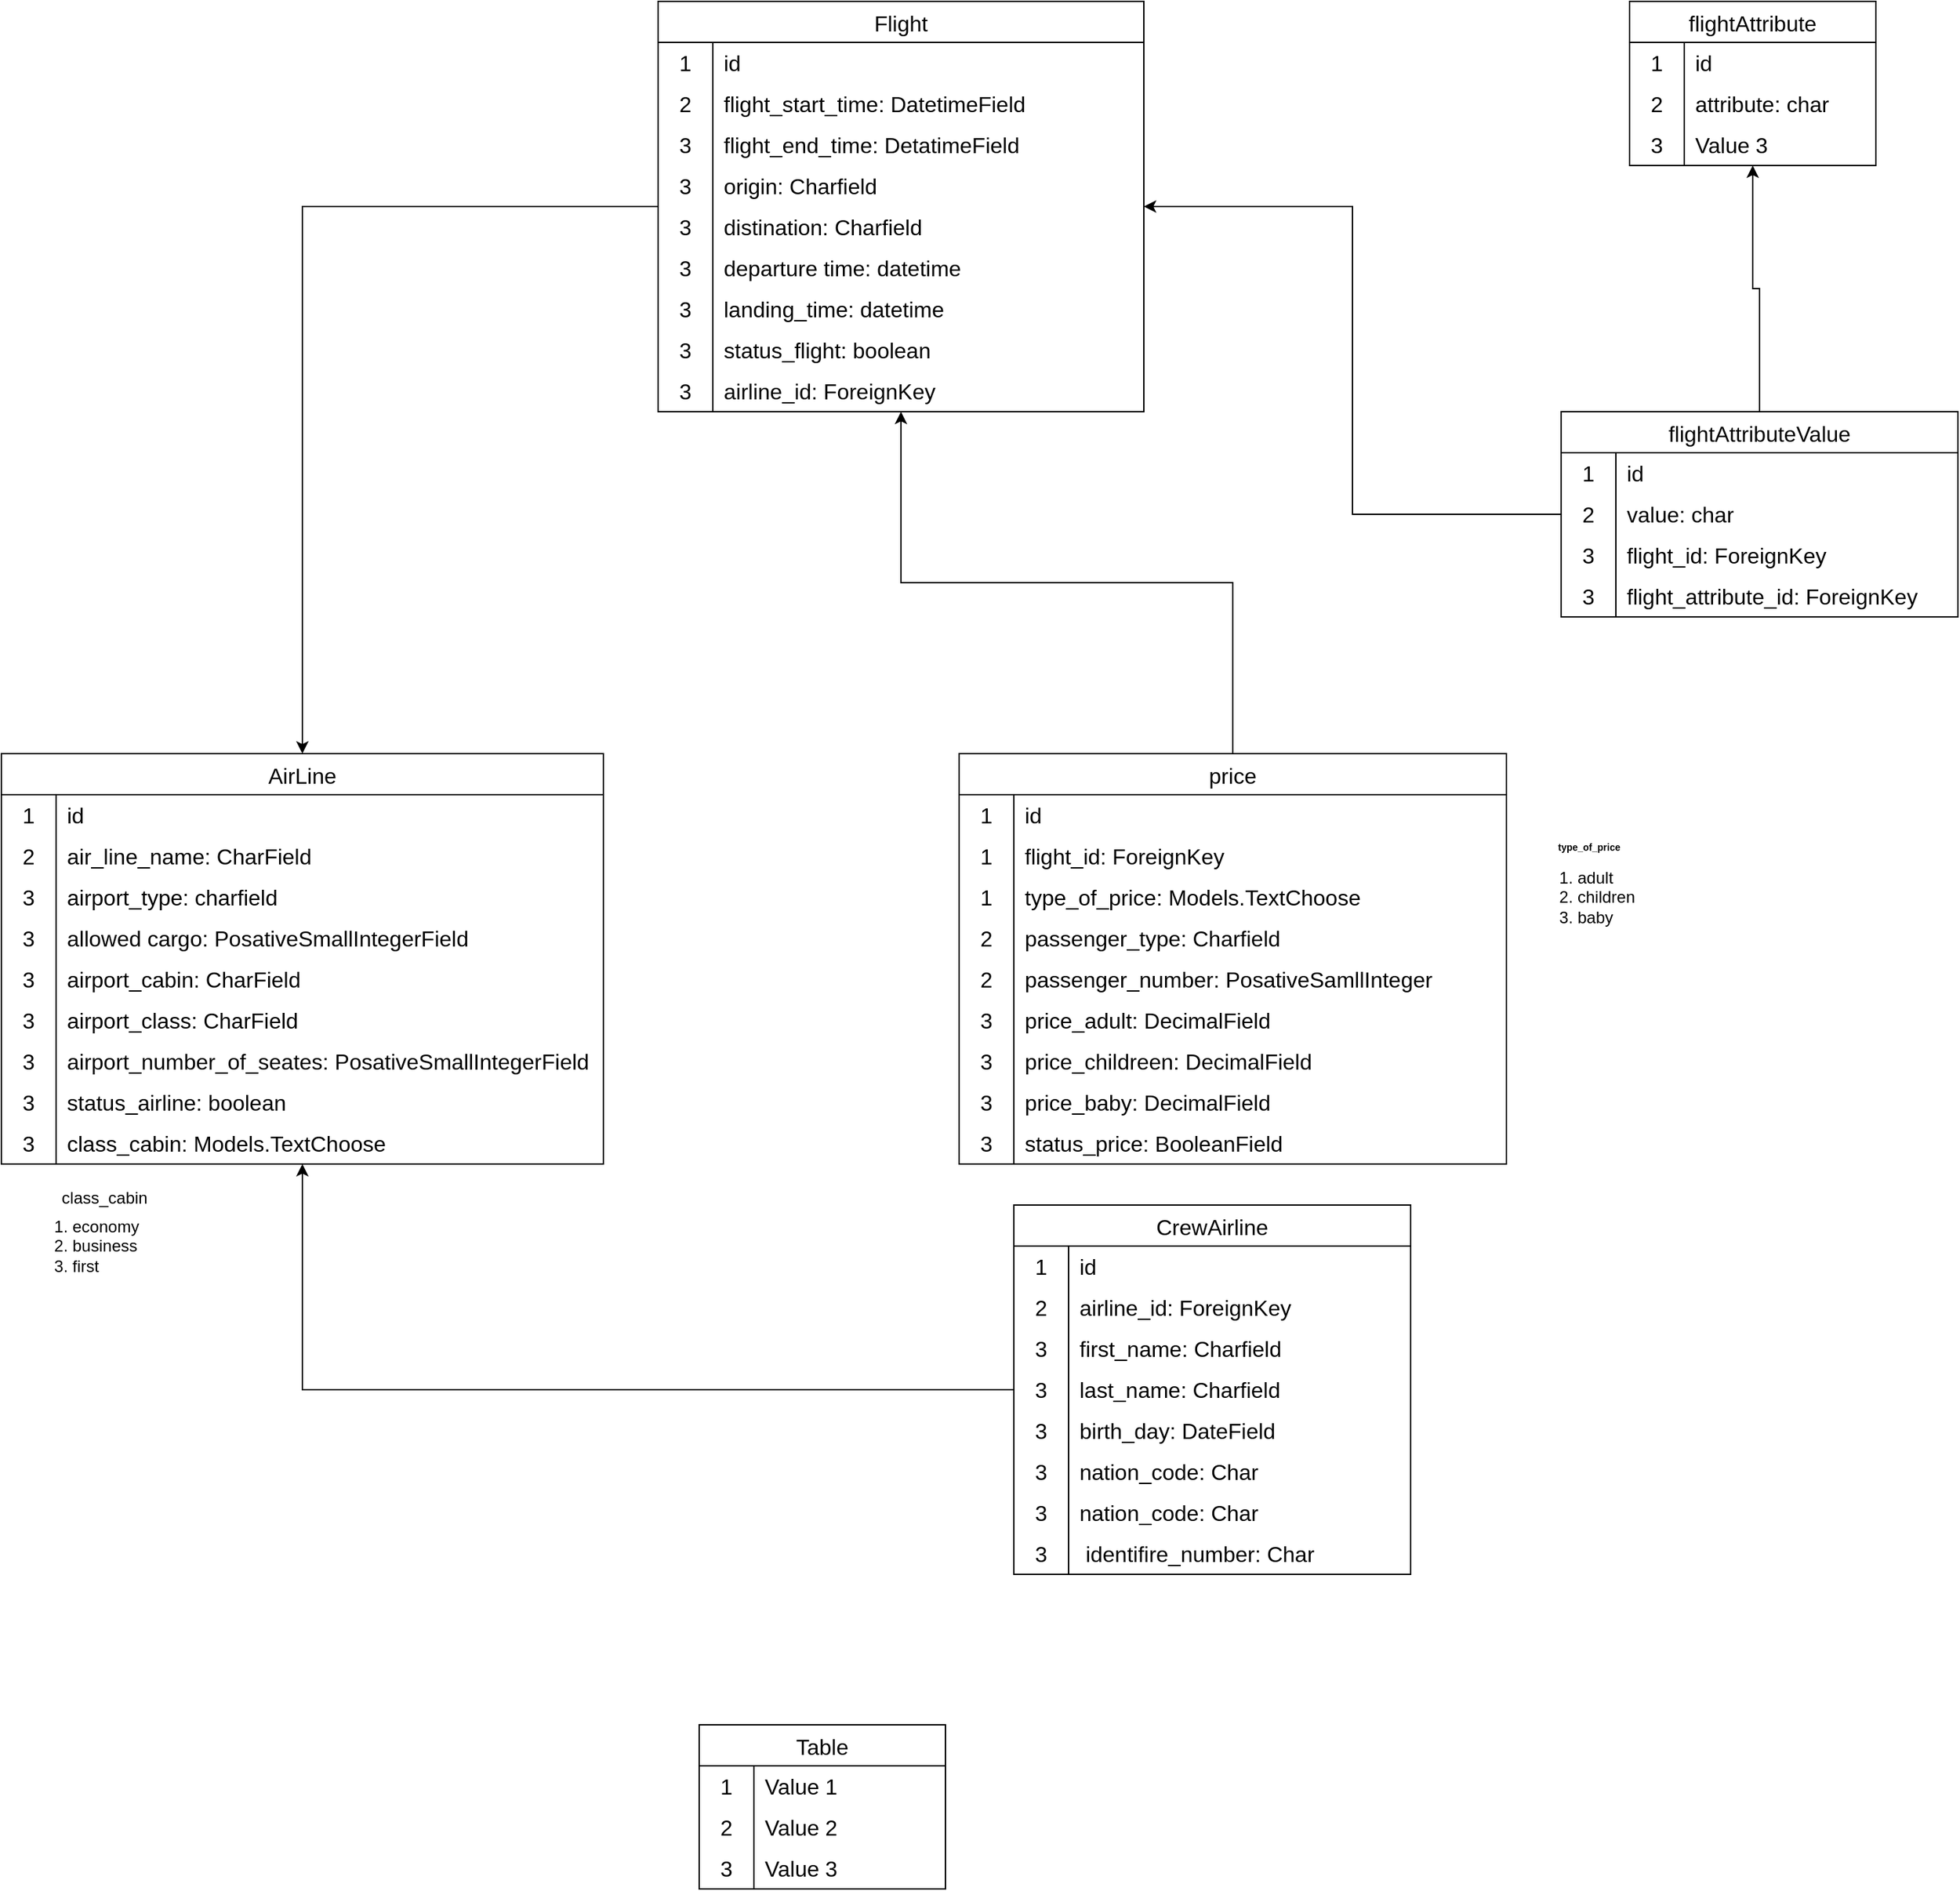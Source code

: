<mxfile version="22.1.11" type="device">
  <diagram name="Page-1" id="PDwIBbPzkUpRuPKI7Tfd">
    <mxGraphModel dx="174" dy="1369" grid="1" gridSize="10" guides="1" tooltips="1" connect="1" arrows="1" fold="1" page="1" pageScale="1" pageWidth="850" pageHeight="1100" math="0" shadow="0">
      <root>
        <mxCell id="0" />
        <mxCell id="1" parent="0" />
        <mxCell id="1AEbzvdFoKIRBzBuiXER-117" value="AirLine" style="shape=table;startSize=30;container=1;collapsible=0;childLayout=tableLayout;fixedRows=1;rowLines=0;fontStyle=0;strokeColor=default;fontSize=16;" parent="1" vertex="1">
          <mxGeometry x="40" y="390" width="440" height="300.0" as="geometry" />
        </mxCell>
        <mxCell id="1AEbzvdFoKIRBzBuiXER-118" value="" style="shape=tableRow;horizontal=0;startSize=0;swimlaneHead=0;swimlaneBody=0;top=0;left=0;bottom=0;right=0;collapsible=0;dropTarget=0;fillColor=none;points=[[0,0.5],[1,0.5]];portConstraint=eastwest;strokeColor=inherit;fontSize=16;" parent="1AEbzvdFoKIRBzBuiXER-117" vertex="1">
          <mxGeometry y="30" width="440" height="30" as="geometry" />
        </mxCell>
        <mxCell id="1AEbzvdFoKIRBzBuiXER-119" value="1" style="shape=partialRectangle;html=1;whiteSpace=wrap;connectable=0;fillColor=none;top=0;left=0;bottom=0;right=0;overflow=hidden;pointerEvents=1;strokeColor=inherit;fontSize=16;" parent="1AEbzvdFoKIRBzBuiXER-118" vertex="1">
          <mxGeometry width="40" height="30" as="geometry">
            <mxRectangle width="40" height="30" as="alternateBounds" />
          </mxGeometry>
        </mxCell>
        <mxCell id="1AEbzvdFoKIRBzBuiXER-120" value="id" style="shape=partialRectangle;html=1;whiteSpace=wrap;connectable=0;fillColor=none;top=0;left=0;bottom=0;right=0;align=left;spacingLeft=6;overflow=hidden;strokeColor=inherit;fontSize=16;" parent="1AEbzvdFoKIRBzBuiXER-118" vertex="1">
          <mxGeometry x="40" width="400" height="30" as="geometry">
            <mxRectangle width="400" height="30" as="alternateBounds" />
          </mxGeometry>
        </mxCell>
        <mxCell id="1AEbzvdFoKIRBzBuiXER-121" value="" style="shape=tableRow;horizontal=0;startSize=0;swimlaneHead=0;swimlaneBody=0;top=0;left=0;bottom=0;right=0;collapsible=0;dropTarget=0;fillColor=none;points=[[0,0.5],[1,0.5]];portConstraint=eastwest;strokeColor=inherit;fontSize=16;" parent="1AEbzvdFoKIRBzBuiXER-117" vertex="1">
          <mxGeometry y="60" width="440" height="30" as="geometry" />
        </mxCell>
        <mxCell id="1AEbzvdFoKIRBzBuiXER-122" value="2" style="shape=partialRectangle;html=1;whiteSpace=wrap;connectable=0;fillColor=none;top=0;left=0;bottom=0;right=0;overflow=hidden;strokeColor=inherit;fontSize=16;" parent="1AEbzvdFoKIRBzBuiXER-121" vertex="1">
          <mxGeometry width="40" height="30" as="geometry">
            <mxRectangle width="40" height="30" as="alternateBounds" />
          </mxGeometry>
        </mxCell>
        <mxCell id="1AEbzvdFoKIRBzBuiXER-123" value="air_line_name: CharField" style="shape=partialRectangle;html=1;whiteSpace=wrap;connectable=0;fillColor=none;top=0;left=0;bottom=0;right=0;align=left;spacingLeft=6;overflow=hidden;strokeColor=inherit;fontSize=16;" parent="1AEbzvdFoKIRBzBuiXER-121" vertex="1">
          <mxGeometry x="40" width="400" height="30" as="geometry">
            <mxRectangle width="400" height="30" as="alternateBounds" />
          </mxGeometry>
        </mxCell>
        <mxCell id="1AEbzvdFoKIRBzBuiXER-124" value="" style="shape=tableRow;horizontal=0;startSize=0;swimlaneHead=0;swimlaneBody=0;top=0;left=0;bottom=0;right=0;collapsible=0;dropTarget=0;fillColor=none;points=[[0,0.5],[1,0.5]];portConstraint=eastwest;strokeColor=inherit;fontSize=16;" parent="1AEbzvdFoKIRBzBuiXER-117" vertex="1">
          <mxGeometry y="90" width="440" height="30" as="geometry" />
        </mxCell>
        <mxCell id="1AEbzvdFoKIRBzBuiXER-125" value="3" style="shape=partialRectangle;html=1;whiteSpace=wrap;connectable=0;fillColor=none;top=0;left=0;bottom=0;right=0;overflow=hidden;strokeColor=inherit;fontSize=16;" parent="1AEbzvdFoKIRBzBuiXER-124" vertex="1">
          <mxGeometry width="40" height="30" as="geometry">
            <mxRectangle width="40" height="30" as="alternateBounds" />
          </mxGeometry>
        </mxCell>
        <mxCell id="1AEbzvdFoKIRBzBuiXER-126" value="airport_type: charfield" style="shape=partialRectangle;html=1;whiteSpace=wrap;connectable=0;fillColor=none;top=0;left=0;bottom=0;right=0;align=left;spacingLeft=6;overflow=hidden;strokeColor=inherit;fontSize=16;" parent="1AEbzvdFoKIRBzBuiXER-124" vertex="1">
          <mxGeometry x="40" width="400" height="30" as="geometry">
            <mxRectangle width="400" height="30" as="alternateBounds" />
          </mxGeometry>
        </mxCell>
        <mxCell id="1AEbzvdFoKIRBzBuiXER-127" value="" style="shape=tableRow;horizontal=0;startSize=0;swimlaneHead=0;swimlaneBody=0;top=0;left=0;bottom=0;right=0;collapsible=0;dropTarget=0;fillColor=none;points=[[0,0.5],[1,0.5]];portConstraint=eastwest;strokeColor=inherit;fontSize=16;" parent="1AEbzvdFoKIRBzBuiXER-117" vertex="1">
          <mxGeometry y="120" width="440" height="30" as="geometry" />
        </mxCell>
        <mxCell id="1AEbzvdFoKIRBzBuiXER-128" value="3" style="shape=partialRectangle;html=1;whiteSpace=wrap;connectable=0;fillColor=none;top=0;left=0;bottom=0;right=0;overflow=hidden;strokeColor=inherit;fontSize=16;" parent="1AEbzvdFoKIRBzBuiXER-127" vertex="1">
          <mxGeometry width="40" height="30" as="geometry">
            <mxRectangle width="40" height="30" as="alternateBounds" />
          </mxGeometry>
        </mxCell>
        <mxCell id="1AEbzvdFoKIRBzBuiXER-129" value="allowed cargo: PosativeSmallIntegerField" style="shape=partialRectangle;html=1;whiteSpace=wrap;connectable=0;fillColor=none;top=0;left=0;bottom=0;right=0;align=left;spacingLeft=6;overflow=hidden;strokeColor=inherit;fontSize=16;" parent="1AEbzvdFoKIRBzBuiXER-127" vertex="1">
          <mxGeometry x="40" width="400" height="30" as="geometry">
            <mxRectangle width="400" height="30" as="alternateBounds" />
          </mxGeometry>
        </mxCell>
        <mxCell id="1AEbzvdFoKIRBzBuiXER-130" value="" style="shape=tableRow;horizontal=0;startSize=0;swimlaneHead=0;swimlaneBody=0;top=0;left=0;bottom=0;right=0;collapsible=0;dropTarget=0;fillColor=none;points=[[0,0.5],[1,0.5]];portConstraint=eastwest;strokeColor=inherit;fontSize=16;" parent="1AEbzvdFoKIRBzBuiXER-117" vertex="1">
          <mxGeometry y="150" width="440" height="30" as="geometry" />
        </mxCell>
        <mxCell id="1AEbzvdFoKIRBzBuiXER-131" value="3" style="shape=partialRectangle;html=1;whiteSpace=wrap;connectable=0;fillColor=none;top=0;left=0;bottom=0;right=0;overflow=hidden;strokeColor=inherit;fontSize=16;" parent="1AEbzvdFoKIRBzBuiXER-130" vertex="1">
          <mxGeometry width="40" height="30" as="geometry">
            <mxRectangle width="40" height="30" as="alternateBounds" />
          </mxGeometry>
        </mxCell>
        <mxCell id="1AEbzvdFoKIRBzBuiXER-132" value="airport_cabin: CharField" style="shape=partialRectangle;html=1;whiteSpace=wrap;connectable=0;fillColor=none;top=0;left=0;bottom=0;right=0;align=left;spacingLeft=6;overflow=hidden;strokeColor=inherit;fontSize=16;" parent="1AEbzvdFoKIRBzBuiXER-130" vertex="1">
          <mxGeometry x="40" width="400" height="30" as="geometry">
            <mxRectangle width="400" height="30" as="alternateBounds" />
          </mxGeometry>
        </mxCell>
        <mxCell id="1AEbzvdFoKIRBzBuiXER-133" value="" style="shape=tableRow;horizontal=0;startSize=0;swimlaneHead=0;swimlaneBody=0;top=0;left=0;bottom=0;right=0;collapsible=0;dropTarget=0;fillColor=none;points=[[0,0.5],[1,0.5]];portConstraint=eastwest;strokeColor=inherit;fontSize=16;" parent="1AEbzvdFoKIRBzBuiXER-117" vertex="1">
          <mxGeometry y="180" width="440" height="30" as="geometry" />
        </mxCell>
        <mxCell id="1AEbzvdFoKIRBzBuiXER-134" value="3" style="shape=partialRectangle;html=1;whiteSpace=wrap;connectable=0;fillColor=none;top=0;left=0;bottom=0;right=0;overflow=hidden;strokeColor=inherit;fontSize=16;" parent="1AEbzvdFoKIRBzBuiXER-133" vertex="1">
          <mxGeometry width="40" height="30" as="geometry">
            <mxRectangle width="40" height="30" as="alternateBounds" />
          </mxGeometry>
        </mxCell>
        <mxCell id="1AEbzvdFoKIRBzBuiXER-135" value="airport_class: CharField" style="shape=partialRectangle;html=1;whiteSpace=wrap;connectable=0;fillColor=none;top=0;left=0;bottom=0;right=0;align=left;spacingLeft=6;overflow=hidden;strokeColor=inherit;fontSize=16;" parent="1AEbzvdFoKIRBzBuiXER-133" vertex="1">
          <mxGeometry x="40" width="400" height="30" as="geometry">
            <mxRectangle width="400" height="30" as="alternateBounds" />
          </mxGeometry>
        </mxCell>
        <mxCell id="1AEbzvdFoKIRBzBuiXER-140" value="" style="shape=tableRow;horizontal=0;startSize=0;swimlaneHead=0;swimlaneBody=0;top=0;left=0;bottom=0;right=0;collapsible=0;dropTarget=0;fillColor=none;points=[[0,0.5],[1,0.5]];portConstraint=eastwest;strokeColor=inherit;fontSize=16;" parent="1AEbzvdFoKIRBzBuiXER-117" vertex="1">
          <mxGeometry y="210" width="440" height="30" as="geometry" />
        </mxCell>
        <mxCell id="1AEbzvdFoKIRBzBuiXER-141" value="3" style="shape=partialRectangle;html=1;whiteSpace=wrap;connectable=0;fillColor=none;top=0;left=0;bottom=0;right=0;overflow=hidden;strokeColor=inherit;fontSize=16;" parent="1AEbzvdFoKIRBzBuiXER-140" vertex="1">
          <mxGeometry width="40" height="30" as="geometry">
            <mxRectangle width="40" height="30" as="alternateBounds" />
          </mxGeometry>
        </mxCell>
        <mxCell id="1AEbzvdFoKIRBzBuiXER-142" value="airport_number_of_seates: PosativeSmallIntegerField" style="shape=partialRectangle;html=1;whiteSpace=wrap;connectable=0;fillColor=none;top=0;left=0;bottom=0;right=0;align=left;spacingLeft=6;overflow=hidden;strokeColor=inherit;fontSize=16;" parent="1AEbzvdFoKIRBzBuiXER-140" vertex="1">
          <mxGeometry x="40" width="400" height="30" as="geometry">
            <mxRectangle width="400" height="30" as="alternateBounds" />
          </mxGeometry>
        </mxCell>
        <mxCell id="dgAhitzL0VUzumJp4tl--26" value="" style="shape=tableRow;horizontal=0;startSize=0;swimlaneHead=0;swimlaneBody=0;top=0;left=0;bottom=0;right=0;collapsible=0;dropTarget=0;fillColor=none;points=[[0,0.5],[1,0.5]];portConstraint=eastwest;strokeColor=inherit;fontSize=16;" parent="1AEbzvdFoKIRBzBuiXER-117" vertex="1">
          <mxGeometry y="240" width="440" height="30" as="geometry" />
        </mxCell>
        <mxCell id="dgAhitzL0VUzumJp4tl--27" value="3" style="shape=partialRectangle;html=1;whiteSpace=wrap;connectable=0;fillColor=none;top=0;left=0;bottom=0;right=0;overflow=hidden;strokeColor=inherit;fontSize=16;" parent="dgAhitzL0VUzumJp4tl--26" vertex="1">
          <mxGeometry width="40" height="30" as="geometry">
            <mxRectangle width="40" height="30" as="alternateBounds" />
          </mxGeometry>
        </mxCell>
        <mxCell id="dgAhitzL0VUzumJp4tl--28" value="status_airline: boolean" style="shape=partialRectangle;html=1;whiteSpace=wrap;connectable=0;fillColor=none;top=0;left=0;bottom=0;right=0;align=left;spacingLeft=6;overflow=hidden;strokeColor=inherit;fontSize=16;" parent="dgAhitzL0VUzumJp4tl--26" vertex="1">
          <mxGeometry x="40" width="400" height="30" as="geometry">
            <mxRectangle width="400" height="30" as="alternateBounds" />
          </mxGeometry>
        </mxCell>
        <mxCell id="KgHyJUjyDTd4CQBQtz7Q-102" value="" style="shape=tableRow;horizontal=0;startSize=0;swimlaneHead=0;swimlaneBody=0;top=0;left=0;bottom=0;right=0;collapsible=0;dropTarget=0;fillColor=none;points=[[0,0.5],[1,0.5]];portConstraint=eastwest;strokeColor=inherit;fontSize=16;" vertex="1" parent="1AEbzvdFoKIRBzBuiXER-117">
          <mxGeometry y="270" width="440" height="30" as="geometry" />
        </mxCell>
        <mxCell id="KgHyJUjyDTd4CQBQtz7Q-103" value="3" style="shape=partialRectangle;html=1;whiteSpace=wrap;connectable=0;fillColor=none;top=0;left=0;bottom=0;right=0;overflow=hidden;strokeColor=inherit;fontSize=16;" vertex="1" parent="KgHyJUjyDTd4CQBQtz7Q-102">
          <mxGeometry width="40" height="30" as="geometry">
            <mxRectangle width="40" height="30" as="alternateBounds" />
          </mxGeometry>
        </mxCell>
        <mxCell id="KgHyJUjyDTd4CQBQtz7Q-104" value="class_cabin: Models.TextChoose" style="shape=partialRectangle;html=1;whiteSpace=wrap;connectable=0;fillColor=none;top=0;left=0;bottom=0;right=0;align=left;spacingLeft=6;overflow=hidden;strokeColor=inherit;fontSize=16;" vertex="1" parent="KgHyJUjyDTd4CQBQtz7Q-102">
          <mxGeometry x="40" width="400" height="30" as="geometry">
            <mxRectangle width="400" height="30" as="alternateBounds" />
          </mxGeometry>
        </mxCell>
        <mxCell id="KgHyJUjyDTd4CQBQtz7Q-67" style="edgeStyle=orthogonalEdgeStyle;rounded=0;orthogonalLoop=1;jettySize=auto;html=1;" edge="1" parent="1" source="1AEbzvdFoKIRBzBuiXER-143" target="KgHyJUjyDTd4CQBQtz7Q-26">
          <mxGeometry relative="1" as="geometry" />
        </mxCell>
        <mxCell id="1AEbzvdFoKIRBzBuiXER-143" value="price" style="shape=table;startSize=30;container=1;collapsible=0;childLayout=tableLayout;fixedRows=1;rowLines=0;fontStyle=0;strokeColor=default;fontSize=16;" parent="1" vertex="1">
          <mxGeometry x="740" y="390" width="400.0" height="300" as="geometry" />
        </mxCell>
        <mxCell id="1AEbzvdFoKIRBzBuiXER-144" value="" style="shape=tableRow;horizontal=0;startSize=0;swimlaneHead=0;swimlaneBody=0;top=0;left=0;bottom=0;right=0;collapsible=0;dropTarget=0;fillColor=none;points=[[0,0.5],[1,0.5]];portConstraint=eastwest;strokeColor=inherit;fontSize=16;" parent="1AEbzvdFoKIRBzBuiXER-143" vertex="1">
          <mxGeometry y="30" width="400.0" height="30" as="geometry" />
        </mxCell>
        <mxCell id="1AEbzvdFoKIRBzBuiXER-145" value="1" style="shape=partialRectangle;html=1;whiteSpace=wrap;connectable=0;fillColor=none;top=0;left=0;bottom=0;right=0;overflow=hidden;pointerEvents=1;strokeColor=inherit;fontSize=16;" parent="1AEbzvdFoKIRBzBuiXER-144" vertex="1">
          <mxGeometry width="40" height="30" as="geometry">
            <mxRectangle width="40" height="30" as="alternateBounds" />
          </mxGeometry>
        </mxCell>
        <mxCell id="1AEbzvdFoKIRBzBuiXER-146" value="id" style="shape=partialRectangle;html=1;whiteSpace=wrap;connectable=0;fillColor=none;top=0;left=0;bottom=0;right=0;align=left;spacingLeft=6;overflow=hidden;strokeColor=inherit;fontSize=16;" parent="1AEbzvdFoKIRBzBuiXER-144" vertex="1">
          <mxGeometry x="40" width="360" height="30" as="geometry">
            <mxRectangle width="360" height="30" as="alternateBounds" />
          </mxGeometry>
        </mxCell>
        <mxCell id="G3TxH3M9gKs3RpTMdROl-44" value="" style="shape=tableRow;horizontal=0;startSize=0;swimlaneHead=0;swimlaneBody=0;top=0;left=0;bottom=0;right=0;collapsible=0;dropTarget=0;fillColor=none;points=[[0,0.5],[1,0.5]];portConstraint=eastwest;strokeColor=inherit;fontSize=16;" parent="1AEbzvdFoKIRBzBuiXER-143" vertex="1">
          <mxGeometry y="60" width="400.0" height="30" as="geometry" />
        </mxCell>
        <mxCell id="G3TxH3M9gKs3RpTMdROl-45" value="1" style="shape=partialRectangle;html=1;whiteSpace=wrap;connectable=0;fillColor=none;top=0;left=0;bottom=0;right=0;overflow=hidden;pointerEvents=1;strokeColor=inherit;fontSize=16;" parent="G3TxH3M9gKs3RpTMdROl-44" vertex="1">
          <mxGeometry width="40" height="30" as="geometry">
            <mxRectangle width="40" height="30" as="alternateBounds" />
          </mxGeometry>
        </mxCell>
        <mxCell id="G3TxH3M9gKs3RpTMdROl-46" value="flight_id: ForeignKey" style="shape=partialRectangle;html=1;whiteSpace=wrap;connectable=0;fillColor=none;top=0;left=0;bottom=0;right=0;align=left;spacingLeft=6;overflow=hidden;strokeColor=inherit;fontSize=16;" parent="G3TxH3M9gKs3RpTMdROl-44" vertex="1">
          <mxGeometry x="40" width="360" height="30" as="geometry">
            <mxRectangle width="360" height="30" as="alternateBounds" />
          </mxGeometry>
        </mxCell>
        <mxCell id="KgHyJUjyDTd4CQBQtz7Q-96" value="" style="shape=tableRow;horizontal=0;startSize=0;swimlaneHead=0;swimlaneBody=0;top=0;left=0;bottom=0;right=0;collapsible=0;dropTarget=0;fillColor=none;points=[[0,0.5],[1,0.5]];portConstraint=eastwest;strokeColor=inherit;fontSize=16;" vertex="1" parent="1AEbzvdFoKIRBzBuiXER-143">
          <mxGeometry y="90" width="400.0" height="30" as="geometry" />
        </mxCell>
        <mxCell id="KgHyJUjyDTd4CQBQtz7Q-97" value="1" style="shape=partialRectangle;html=1;whiteSpace=wrap;connectable=0;fillColor=none;top=0;left=0;bottom=0;right=0;overflow=hidden;pointerEvents=1;strokeColor=inherit;fontSize=16;" vertex="1" parent="KgHyJUjyDTd4CQBQtz7Q-96">
          <mxGeometry width="40" height="30" as="geometry">
            <mxRectangle width="40" height="30" as="alternateBounds" />
          </mxGeometry>
        </mxCell>
        <mxCell id="KgHyJUjyDTd4CQBQtz7Q-98" value="type_of_price: Models.TextChoose" style="shape=partialRectangle;html=1;whiteSpace=wrap;connectable=0;fillColor=none;top=0;left=0;bottom=0;right=0;align=left;spacingLeft=6;overflow=hidden;strokeColor=inherit;fontSize=16;" vertex="1" parent="KgHyJUjyDTd4CQBQtz7Q-96">
          <mxGeometry x="40" width="360" height="30" as="geometry">
            <mxRectangle width="360" height="30" as="alternateBounds" />
          </mxGeometry>
        </mxCell>
        <mxCell id="1AEbzvdFoKIRBzBuiXER-147" value="" style="shape=tableRow;horizontal=0;startSize=0;swimlaneHead=0;swimlaneBody=0;top=0;left=0;bottom=0;right=0;collapsible=0;dropTarget=0;fillColor=none;points=[[0,0.5],[1,0.5]];portConstraint=eastwest;strokeColor=inherit;fontSize=16;" parent="1AEbzvdFoKIRBzBuiXER-143" vertex="1">
          <mxGeometry y="120" width="400.0" height="30" as="geometry" />
        </mxCell>
        <mxCell id="1AEbzvdFoKIRBzBuiXER-148" value="2" style="shape=partialRectangle;html=1;whiteSpace=wrap;connectable=0;fillColor=none;top=0;left=0;bottom=0;right=0;overflow=hidden;strokeColor=inherit;fontSize=16;" parent="1AEbzvdFoKIRBzBuiXER-147" vertex="1">
          <mxGeometry width="40" height="30" as="geometry">
            <mxRectangle width="40" height="30" as="alternateBounds" />
          </mxGeometry>
        </mxCell>
        <mxCell id="1AEbzvdFoKIRBzBuiXER-149" value="passenger_type: Charfield" style="shape=partialRectangle;html=1;whiteSpace=wrap;connectable=0;fillColor=none;top=0;left=0;bottom=0;right=0;align=left;spacingLeft=6;overflow=hidden;strokeColor=inherit;fontSize=16;" parent="1AEbzvdFoKIRBzBuiXER-147" vertex="1">
          <mxGeometry x="40" width="360" height="30" as="geometry">
            <mxRectangle width="360" height="30" as="alternateBounds" />
          </mxGeometry>
        </mxCell>
        <mxCell id="KgHyJUjyDTd4CQBQtz7Q-99" value="" style="shape=tableRow;horizontal=0;startSize=0;swimlaneHead=0;swimlaneBody=0;top=0;left=0;bottom=0;right=0;collapsible=0;dropTarget=0;fillColor=none;points=[[0,0.5],[1,0.5]];portConstraint=eastwest;strokeColor=inherit;fontSize=16;" vertex="1" parent="1AEbzvdFoKIRBzBuiXER-143">
          <mxGeometry y="150" width="400.0" height="30" as="geometry" />
        </mxCell>
        <mxCell id="KgHyJUjyDTd4CQBQtz7Q-100" value="2" style="shape=partialRectangle;html=1;whiteSpace=wrap;connectable=0;fillColor=none;top=0;left=0;bottom=0;right=0;overflow=hidden;strokeColor=inherit;fontSize=16;" vertex="1" parent="KgHyJUjyDTd4CQBQtz7Q-99">
          <mxGeometry width="40" height="30" as="geometry">
            <mxRectangle width="40" height="30" as="alternateBounds" />
          </mxGeometry>
        </mxCell>
        <mxCell id="KgHyJUjyDTd4CQBQtz7Q-101" value="passenger_number: PosativeSamllInteger" style="shape=partialRectangle;html=1;whiteSpace=wrap;connectable=0;fillColor=none;top=0;left=0;bottom=0;right=0;align=left;spacingLeft=6;overflow=hidden;strokeColor=inherit;fontSize=16;" vertex="1" parent="KgHyJUjyDTd4CQBQtz7Q-99">
          <mxGeometry x="40" width="360" height="30" as="geometry">
            <mxRectangle width="360" height="30" as="alternateBounds" />
          </mxGeometry>
        </mxCell>
        <mxCell id="1AEbzvdFoKIRBzBuiXER-157" value="" style="shape=tableRow;horizontal=0;startSize=0;swimlaneHead=0;swimlaneBody=0;top=0;left=0;bottom=0;right=0;collapsible=0;dropTarget=0;fillColor=none;points=[[0,0.5],[1,0.5]];portConstraint=eastwest;strokeColor=inherit;fontSize=16;" parent="1AEbzvdFoKIRBzBuiXER-143" vertex="1">
          <mxGeometry y="180" width="400.0" height="30" as="geometry" />
        </mxCell>
        <mxCell id="1AEbzvdFoKIRBzBuiXER-158" value="3" style="shape=partialRectangle;html=1;whiteSpace=wrap;connectable=0;fillColor=none;top=0;left=0;bottom=0;right=0;overflow=hidden;strokeColor=inherit;fontSize=16;" parent="1AEbzvdFoKIRBzBuiXER-157" vertex="1">
          <mxGeometry width="40" height="30" as="geometry">
            <mxRectangle width="40" height="30" as="alternateBounds" />
          </mxGeometry>
        </mxCell>
        <mxCell id="1AEbzvdFoKIRBzBuiXER-159" value="price_adult:‌ DecimalField" style="shape=partialRectangle;html=1;whiteSpace=wrap;connectable=0;fillColor=none;top=0;left=0;bottom=0;right=0;align=left;spacingLeft=6;overflow=hidden;strokeColor=inherit;fontSize=16;" parent="1AEbzvdFoKIRBzBuiXER-157" vertex="1">
          <mxGeometry x="40" width="360" height="30" as="geometry">
            <mxRectangle width="360" height="30" as="alternateBounds" />
          </mxGeometry>
        </mxCell>
        <mxCell id="1AEbzvdFoKIRBzBuiXER-160" value="" style="shape=tableRow;horizontal=0;startSize=0;swimlaneHead=0;swimlaneBody=0;top=0;left=0;bottom=0;right=0;collapsible=0;dropTarget=0;fillColor=none;points=[[0,0.5],[1,0.5]];portConstraint=eastwest;strokeColor=inherit;fontSize=16;" parent="1AEbzvdFoKIRBzBuiXER-143" vertex="1">
          <mxGeometry y="210" width="400.0" height="30" as="geometry" />
        </mxCell>
        <mxCell id="1AEbzvdFoKIRBzBuiXER-161" value="3" style="shape=partialRectangle;html=1;whiteSpace=wrap;connectable=0;fillColor=none;top=0;left=0;bottom=0;right=0;overflow=hidden;strokeColor=inherit;fontSize=16;" parent="1AEbzvdFoKIRBzBuiXER-160" vertex="1">
          <mxGeometry width="40" height="30" as="geometry">
            <mxRectangle width="40" height="30" as="alternateBounds" />
          </mxGeometry>
        </mxCell>
        <mxCell id="1AEbzvdFoKIRBzBuiXER-162" value="price_childreen: DecimalField" style="shape=partialRectangle;html=1;whiteSpace=wrap;connectable=0;fillColor=none;top=0;left=0;bottom=0;right=0;align=left;spacingLeft=6;overflow=hidden;strokeColor=inherit;fontSize=16;" parent="1AEbzvdFoKIRBzBuiXER-160" vertex="1">
          <mxGeometry x="40" width="360" height="30" as="geometry">
            <mxRectangle width="360" height="30" as="alternateBounds" />
          </mxGeometry>
        </mxCell>
        <mxCell id="1AEbzvdFoKIRBzBuiXER-169" value="" style="shape=tableRow;horizontal=0;startSize=0;swimlaneHead=0;swimlaneBody=0;top=0;left=0;bottom=0;right=0;collapsible=0;dropTarget=0;fillColor=none;points=[[0,0.5],[1,0.5]];portConstraint=eastwest;strokeColor=inherit;fontSize=16;" parent="1AEbzvdFoKIRBzBuiXER-143" vertex="1">
          <mxGeometry y="240" width="400.0" height="30" as="geometry" />
        </mxCell>
        <mxCell id="1AEbzvdFoKIRBzBuiXER-170" value="3" style="shape=partialRectangle;html=1;whiteSpace=wrap;connectable=0;fillColor=none;top=0;left=0;bottom=0;right=0;overflow=hidden;strokeColor=inherit;fontSize=16;" parent="1AEbzvdFoKIRBzBuiXER-169" vertex="1">
          <mxGeometry width="40" height="30" as="geometry">
            <mxRectangle width="40" height="30" as="alternateBounds" />
          </mxGeometry>
        </mxCell>
        <mxCell id="1AEbzvdFoKIRBzBuiXER-171" value="price_baby: DecimalField" style="shape=partialRectangle;html=1;whiteSpace=wrap;connectable=0;fillColor=none;top=0;left=0;bottom=0;right=0;align=left;spacingLeft=6;overflow=hidden;strokeColor=inherit;fontSize=16;" parent="1AEbzvdFoKIRBzBuiXER-169" vertex="1">
          <mxGeometry x="40" width="360" height="30" as="geometry">
            <mxRectangle width="360" height="30" as="alternateBounds" />
          </mxGeometry>
        </mxCell>
        <mxCell id="dgAhitzL0VUzumJp4tl--32" value="" style="shape=tableRow;horizontal=0;startSize=0;swimlaneHead=0;swimlaneBody=0;top=0;left=0;bottom=0;right=0;collapsible=0;dropTarget=0;fillColor=none;points=[[0,0.5],[1,0.5]];portConstraint=eastwest;strokeColor=inherit;fontSize=16;" parent="1AEbzvdFoKIRBzBuiXER-143" vertex="1">
          <mxGeometry y="270" width="400.0" height="30" as="geometry" />
        </mxCell>
        <mxCell id="dgAhitzL0VUzumJp4tl--33" value="3" style="shape=partialRectangle;html=1;whiteSpace=wrap;connectable=0;fillColor=none;top=0;left=0;bottom=0;right=0;overflow=hidden;strokeColor=inherit;fontSize=16;" parent="dgAhitzL0VUzumJp4tl--32" vertex="1">
          <mxGeometry width="40" height="30" as="geometry">
            <mxRectangle width="40" height="30" as="alternateBounds" />
          </mxGeometry>
        </mxCell>
        <mxCell id="dgAhitzL0VUzumJp4tl--34" value="status_price: BooleanField" style="shape=partialRectangle;html=1;whiteSpace=wrap;connectable=0;fillColor=none;top=0;left=0;bottom=0;right=0;align=left;spacingLeft=6;overflow=hidden;strokeColor=inherit;fontSize=16;" parent="dgAhitzL0VUzumJp4tl--32" vertex="1">
          <mxGeometry x="40" width="360" height="30" as="geometry">
            <mxRectangle width="360" height="30" as="alternateBounds" />
          </mxGeometry>
        </mxCell>
        <mxCell id="dgAhitzL0VUzumJp4tl--19" style="edgeStyle=orthogonalEdgeStyle;rounded=0;orthogonalLoop=1;jettySize=auto;html=1;" parent="1" source="dgAhitzL0VUzumJp4tl--9" target="1AEbzvdFoKIRBzBuiXER-117" edge="1">
          <mxGeometry relative="1" as="geometry" />
        </mxCell>
        <mxCell id="dgAhitzL0VUzumJp4tl--9" value="CrewAirline" style="shape=table;startSize=30;container=1;collapsible=0;childLayout=tableLayout;fixedRows=1;rowLines=0;fontStyle=0;strokeColor=default;fontSize=16;" parent="1" vertex="1">
          <mxGeometry x="780" y="720" width="290" height="270" as="geometry" />
        </mxCell>
        <mxCell id="dgAhitzL0VUzumJp4tl--10" value="" style="shape=tableRow;horizontal=0;startSize=0;swimlaneHead=0;swimlaneBody=0;top=0;left=0;bottom=0;right=0;collapsible=0;dropTarget=0;fillColor=none;points=[[0,0.5],[1,0.5]];portConstraint=eastwest;strokeColor=inherit;fontSize=16;" parent="dgAhitzL0VUzumJp4tl--9" vertex="1">
          <mxGeometry y="30" width="290" height="30" as="geometry" />
        </mxCell>
        <mxCell id="dgAhitzL0VUzumJp4tl--11" value="1" style="shape=partialRectangle;html=1;whiteSpace=wrap;connectable=0;fillColor=none;top=0;left=0;bottom=0;right=0;overflow=hidden;pointerEvents=1;strokeColor=inherit;fontSize=16;" parent="dgAhitzL0VUzumJp4tl--10" vertex="1">
          <mxGeometry width="40" height="30" as="geometry">
            <mxRectangle width="40" height="30" as="alternateBounds" />
          </mxGeometry>
        </mxCell>
        <mxCell id="dgAhitzL0VUzumJp4tl--12" value="id" style="shape=partialRectangle;html=1;whiteSpace=wrap;connectable=0;fillColor=none;top=0;left=0;bottom=0;right=0;align=left;spacingLeft=6;overflow=hidden;strokeColor=inherit;fontSize=16;" parent="dgAhitzL0VUzumJp4tl--10" vertex="1">
          <mxGeometry x="40" width="250" height="30" as="geometry">
            <mxRectangle width="250" height="30" as="alternateBounds" />
          </mxGeometry>
        </mxCell>
        <mxCell id="dgAhitzL0VUzumJp4tl--13" value="" style="shape=tableRow;horizontal=0;startSize=0;swimlaneHead=0;swimlaneBody=0;top=0;left=0;bottom=0;right=0;collapsible=0;dropTarget=0;fillColor=none;points=[[0,0.5],[1,0.5]];portConstraint=eastwest;strokeColor=inherit;fontSize=16;" parent="dgAhitzL0VUzumJp4tl--9" vertex="1">
          <mxGeometry y="60" width="290" height="30" as="geometry" />
        </mxCell>
        <mxCell id="dgAhitzL0VUzumJp4tl--14" value="2" style="shape=partialRectangle;html=1;whiteSpace=wrap;connectable=0;fillColor=none;top=0;left=0;bottom=0;right=0;overflow=hidden;strokeColor=inherit;fontSize=16;" parent="dgAhitzL0VUzumJp4tl--13" vertex="1">
          <mxGeometry width="40" height="30" as="geometry">
            <mxRectangle width="40" height="30" as="alternateBounds" />
          </mxGeometry>
        </mxCell>
        <mxCell id="dgAhitzL0VUzumJp4tl--15" value="airline_id: ForeignKey" style="shape=partialRectangle;html=1;whiteSpace=wrap;connectable=0;fillColor=none;top=0;left=0;bottom=0;right=0;align=left;spacingLeft=6;overflow=hidden;strokeColor=inherit;fontSize=16;" parent="dgAhitzL0VUzumJp4tl--13" vertex="1">
          <mxGeometry x="40" width="250" height="30" as="geometry">
            <mxRectangle width="250" height="30" as="alternateBounds" />
          </mxGeometry>
        </mxCell>
        <mxCell id="dgAhitzL0VUzumJp4tl--16" value="" style="shape=tableRow;horizontal=0;startSize=0;swimlaneHead=0;swimlaneBody=0;top=0;left=0;bottom=0;right=0;collapsible=0;dropTarget=0;fillColor=none;points=[[0,0.5],[1,0.5]];portConstraint=eastwest;strokeColor=inherit;fontSize=16;" parent="dgAhitzL0VUzumJp4tl--9" vertex="1">
          <mxGeometry y="90" width="290" height="30" as="geometry" />
        </mxCell>
        <mxCell id="dgAhitzL0VUzumJp4tl--17" value="3" style="shape=partialRectangle;html=1;whiteSpace=wrap;connectable=0;fillColor=none;top=0;left=0;bottom=0;right=0;overflow=hidden;strokeColor=inherit;fontSize=16;" parent="dgAhitzL0VUzumJp4tl--16" vertex="1">
          <mxGeometry width="40" height="30" as="geometry">
            <mxRectangle width="40" height="30" as="alternateBounds" />
          </mxGeometry>
        </mxCell>
        <mxCell id="dgAhitzL0VUzumJp4tl--18" value="first_name: Charfield" style="shape=partialRectangle;html=1;whiteSpace=wrap;connectable=0;fillColor=none;top=0;left=0;bottom=0;right=0;align=left;spacingLeft=6;overflow=hidden;strokeColor=inherit;fontSize=16;" parent="dgAhitzL0VUzumJp4tl--16" vertex="1">
          <mxGeometry x="40" width="250" height="30" as="geometry">
            <mxRectangle width="250" height="30" as="alternateBounds" />
          </mxGeometry>
        </mxCell>
        <mxCell id="dgAhitzL0VUzumJp4tl--20" value="" style="shape=tableRow;horizontal=0;startSize=0;swimlaneHead=0;swimlaneBody=0;top=0;left=0;bottom=0;right=0;collapsible=0;dropTarget=0;fillColor=none;points=[[0,0.5],[1,0.5]];portConstraint=eastwest;strokeColor=inherit;fontSize=16;" parent="dgAhitzL0VUzumJp4tl--9" vertex="1">
          <mxGeometry y="120" width="290" height="30" as="geometry" />
        </mxCell>
        <mxCell id="dgAhitzL0VUzumJp4tl--21" value="3" style="shape=partialRectangle;html=1;whiteSpace=wrap;connectable=0;fillColor=none;top=0;left=0;bottom=0;right=0;overflow=hidden;strokeColor=inherit;fontSize=16;" parent="dgAhitzL0VUzumJp4tl--20" vertex="1">
          <mxGeometry width="40" height="30" as="geometry">
            <mxRectangle width="40" height="30" as="alternateBounds" />
          </mxGeometry>
        </mxCell>
        <mxCell id="dgAhitzL0VUzumJp4tl--22" value="last_name: Charfield" style="shape=partialRectangle;html=1;whiteSpace=wrap;connectable=0;fillColor=none;top=0;left=0;bottom=0;right=0;align=left;spacingLeft=6;overflow=hidden;strokeColor=inherit;fontSize=16;" parent="dgAhitzL0VUzumJp4tl--20" vertex="1">
          <mxGeometry x="40" width="250" height="30" as="geometry">
            <mxRectangle width="250" height="30" as="alternateBounds" />
          </mxGeometry>
        </mxCell>
        <mxCell id="dgAhitzL0VUzumJp4tl--23" value="" style="shape=tableRow;horizontal=0;startSize=0;swimlaneHead=0;swimlaneBody=0;top=0;left=0;bottom=0;right=0;collapsible=0;dropTarget=0;fillColor=none;points=[[0,0.5],[1,0.5]];portConstraint=eastwest;strokeColor=inherit;fontSize=16;" parent="dgAhitzL0VUzumJp4tl--9" vertex="1">
          <mxGeometry y="150" width="290" height="30" as="geometry" />
        </mxCell>
        <mxCell id="dgAhitzL0VUzumJp4tl--24" value="3" style="shape=partialRectangle;html=1;whiteSpace=wrap;connectable=0;fillColor=none;top=0;left=0;bottom=0;right=0;overflow=hidden;strokeColor=inherit;fontSize=16;" parent="dgAhitzL0VUzumJp4tl--23" vertex="1">
          <mxGeometry width="40" height="30" as="geometry">
            <mxRectangle width="40" height="30" as="alternateBounds" />
          </mxGeometry>
        </mxCell>
        <mxCell id="dgAhitzL0VUzumJp4tl--25" value="birth_day: DateField" style="shape=partialRectangle;html=1;whiteSpace=wrap;connectable=0;fillColor=none;top=0;left=0;bottom=0;right=0;align=left;spacingLeft=6;overflow=hidden;strokeColor=inherit;fontSize=16;" parent="dgAhitzL0VUzumJp4tl--23" vertex="1">
          <mxGeometry x="40" width="250" height="30" as="geometry">
            <mxRectangle width="250" height="30" as="alternateBounds" />
          </mxGeometry>
        </mxCell>
        <mxCell id="KgHyJUjyDTd4CQBQtz7Q-4" value="" style="shape=tableRow;horizontal=0;startSize=0;swimlaneHead=0;swimlaneBody=0;top=0;left=0;bottom=0;right=0;collapsible=0;dropTarget=0;fillColor=none;points=[[0,0.5],[1,0.5]];portConstraint=eastwest;strokeColor=inherit;fontSize=16;" vertex="1" parent="dgAhitzL0VUzumJp4tl--9">
          <mxGeometry y="180" width="290" height="30" as="geometry" />
        </mxCell>
        <mxCell id="KgHyJUjyDTd4CQBQtz7Q-5" value="3" style="shape=partialRectangle;html=1;whiteSpace=wrap;connectable=0;fillColor=none;top=0;left=0;bottom=0;right=0;overflow=hidden;strokeColor=inherit;fontSize=16;" vertex="1" parent="KgHyJUjyDTd4CQBQtz7Q-4">
          <mxGeometry width="40" height="30" as="geometry">
            <mxRectangle width="40" height="30" as="alternateBounds" />
          </mxGeometry>
        </mxCell>
        <mxCell id="KgHyJUjyDTd4CQBQtz7Q-6" value="nation_code: Char" style="shape=partialRectangle;html=1;whiteSpace=wrap;connectable=0;fillColor=none;top=0;left=0;bottom=0;right=0;align=left;spacingLeft=6;overflow=hidden;strokeColor=inherit;fontSize=16;" vertex="1" parent="KgHyJUjyDTd4CQBQtz7Q-4">
          <mxGeometry x="40" width="250" height="30" as="geometry">
            <mxRectangle width="250" height="30" as="alternateBounds" />
          </mxGeometry>
        </mxCell>
        <mxCell id="KgHyJUjyDTd4CQBQtz7Q-7" value="" style="shape=tableRow;horizontal=0;startSize=0;swimlaneHead=0;swimlaneBody=0;top=0;left=0;bottom=0;right=0;collapsible=0;dropTarget=0;fillColor=none;points=[[0,0.5],[1,0.5]];portConstraint=eastwest;strokeColor=inherit;fontSize=16;" vertex="1" parent="dgAhitzL0VUzumJp4tl--9">
          <mxGeometry y="210" width="290" height="30" as="geometry" />
        </mxCell>
        <mxCell id="KgHyJUjyDTd4CQBQtz7Q-8" value="3" style="shape=partialRectangle;html=1;whiteSpace=wrap;connectable=0;fillColor=none;top=0;left=0;bottom=0;right=0;overflow=hidden;strokeColor=inherit;fontSize=16;" vertex="1" parent="KgHyJUjyDTd4CQBQtz7Q-7">
          <mxGeometry width="40" height="30" as="geometry">
            <mxRectangle width="40" height="30" as="alternateBounds" />
          </mxGeometry>
        </mxCell>
        <mxCell id="KgHyJUjyDTd4CQBQtz7Q-9" value="nation_code: Char" style="shape=partialRectangle;html=1;whiteSpace=wrap;connectable=0;fillColor=none;top=0;left=0;bottom=0;right=0;align=left;spacingLeft=6;overflow=hidden;strokeColor=inherit;fontSize=16;" vertex="1" parent="KgHyJUjyDTd4CQBQtz7Q-7">
          <mxGeometry x="40" width="250" height="30" as="geometry">
            <mxRectangle width="250" height="30" as="alternateBounds" />
          </mxGeometry>
        </mxCell>
        <mxCell id="KgHyJUjyDTd4CQBQtz7Q-23" value="" style="shape=tableRow;horizontal=0;startSize=0;swimlaneHead=0;swimlaneBody=0;top=0;left=0;bottom=0;right=0;collapsible=0;dropTarget=0;fillColor=none;points=[[0,0.5],[1,0.5]];portConstraint=eastwest;strokeColor=inherit;fontSize=16;" vertex="1" parent="dgAhitzL0VUzumJp4tl--9">
          <mxGeometry y="240" width="290" height="30" as="geometry" />
        </mxCell>
        <mxCell id="KgHyJUjyDTd4CQBQtz7Q-24" value="3" style="shape=partialRectangle;html=1;whiteSpace=wrap;connectable=0;fillColor=none;top=0;left=0;bottom=0;right=0;overflow=hidden;strokeColor=inherit;fontSize=16;" vertex="1" parent="KgHyJUjyDTd4CQBQtz7Q-23">
          <mxGeometry width="40" height="30" as="geometry">
            <mxRectangle width="40" height="30" as="alternateBounds" />
          </mxGeometry>
        </mxCell>
        <mxCell id="KgHyJUjyDTd4CQBQtz7Q-25" value="&amp;nbsp;identifire_number: Char" style="shape=partialRectangle;html=1;whiteSpace=wrap;connectable=0;fillColor=none;top=0;left=0;bottom=0;right=0;align=left;spacingLeft=6;overflow=hidden;strokeColor=inherit;fontSize=16;" vertex="1" parent="KgHyJUjyDTd4CQBQtz7Q-23">
          <mxGeometry x="40" width="250" height="30" as="geometry">
            <mxRectangle width="250" height="30" as="alternateBounds" />
          </mxGeometry>
        </mxCell>
        <mxCell id="KgHyJUjyDTd4CQBQtz7Q-13" value="Table" style="shape=table;startSize=30;container=1;collapsible=0;childLayout=tableLayout;fixedRows=1;rowLines=0;fontStyle=0;strokeColor=default;fontSize=16;" vertex="1" parent="1">
          <mxGeometry x="550" y="1100" width="180" height="120" as="geometry" />
        </mxCell>
        <mxCell id="KgHyJUjyDTd4CQBQtz7Q-14" value="" style="shape=tableRow;horizontal=0;startSize=0;swimlaneHead=0;swimlaneBody=0;top=0;left=0;bottom=0;right=0;collapsible=0;dropTarget=0;fillColor=none;points=[[0,0.5],[1,0.5]];portConstraint=eastwest;strokeColor=inherit;fontSize=16;" vertex="1" parent="KgHyJUjyDTd4CQBQtz7Q-13">
          <mxGeometry y="30" width="180" height="30" as="geometry" />
        </mxCell>
        <mxCell id="KgHyJUjyDTd4CQBQtz7Q-15" value="1" style="shape=partialRectangle;html=1;whiteSpace=wrap;connectable=0;fillColor=none;top=0;left=0;bottom=0;right=0;overflow=hidden;pointerEvents=1;strokeColor=inherit;fontSize=16;" vertex="1" parent="KgHyJUjyDTd4CQBQtz7Q-14">
          <mxGeometry width="40" height="30" as="geometry">
            <mxRectangle width="40" height="30" as="alternateBounds" />
          </mxGeometry>
        </mxCell>
        <mxCell id="KgHyJUjyDTd4CQBQtz7Q-16" value="Value 1" style="shape=partialRectangle;html=1;whiteSpace=wrap;connectable=0;fillColor=none;top=0;left=0;bottom=0;right=0;align=left;spacingLeft=6;overflow=hidden;strokeColor=inherit;fontSize=16;" vertex="1" parent="KgHyJUjyDTd4CQBQtz7Q-14">
          <mxGeometry x="40" width="140" height="30" as="geometry">
            <mxRectangle width="140" height="30" as="alternateBounds" />
          </mxGeometry>
        </mxCell>
        <mxCell id="KgHyJUjyDTd4CQBQtz7Q-17" value="" style="shape=tableRow;horizontal=0;startSize=0;swimlaneHead=0;swimlaneBody=0;top=0;left=0;bottom=0;right=0;collapsible=0;dropTarget=0;fillColor=none;points=[[0,0.5],[1,0.5]];portConstraint=eastwest;strokeColor=inherit;fontSize=16;" vertex="1" parent="KgHyJUjyDTd4CQBQtz7Q-13">
          <mxGeometry y="60" width="180" height="30" as="geometry" />
        </mxCell>
        <mxCell id="KgHyJUjyDTd4CQBQtz7Q-18" value="2" style="shape=partialRectangle;html=1;whiteSpace=wrap;connectable=0;fillColor=none;top=0;left=0;bottom=0;right=0;overflow=hidden;strokeColor=inherit;fontSize=16;" vertex="1" parent="KgHyJUjyDTd4CQBQtz7Q-17">
          <mxGeometry width="40" height="30" as="geometry">
            <mxRectangle width="40" height="30" as="alternateBounds" />
          </mxGeometry>
        </mxCell>
        <mxCell id="KgHyJUjyDTd4CQBQtz7Q-19" value="Value 2" style="shape=partialRectangle;html=1;whiteSpace=wrap;connectable=0;fillColor=none;top=0;left=0;bottom=0;right=0;align=left;spacingLeft=6;overflow=hidden;strokeColor=inherit;fontSize=16;" vertex="1" parent="KgHyJUjyDTd4CQBQtz7Q-17">
          <mxGeometry x="40" width="140" height="30" as="geometry">
            <mxRectangle width="140" height="30" as="alternateBounds" />
          </mxGeometry>
        </mxCell>
        <mxCell id="KgHyJUjyDTd4CQBQtz7Q-20" value="" style="shape=tableRow;horizontal=0;startSize=0;swimlaneHead=0;swimlaneBody=0;top=0;left=0;bottom=0;right=0;collapsible=0;dropTarget=0;fillColor=none;points=[[0,0.5],[1,0.5]];portConstraint=eastwest;strokeColor=inherit;fontSize=16;" vertex="1" parent="KgHyJUjyDTd4CQBQtz7Q-13">
          <mxGeometry y="90" width="180" height="30" as="geometry" />
        </mxCell>
        <mxCell id="KgHyJUjyDTd4CQBQtz7Q-21" value="3" style="shape=partialRectangle;html=1;whiteSpace=wrap;connectable=0;fillColor=none;top=0;left=0;bottom=0;right=0;overflow=hidden;strokeColor=inherit;fontSize=16;" vertex="1" parent="KgHyJUjyDTd4CQBQtz7Q-20">
          <mxGeometry width="40" height="30" as="geometry">
            <mxRectangle width="40" height="30" as="alternateBounds" />
          </mxGeometry>
        </mxCell>
        <mxCell id="KgHyJUjyDTd4CQBQtz7Q-22" value="Value 3" style="shape=partialRectangle;html=1;whiteSpace=wrap;connectable=0;fillColor=none;top=0;left=0;bottom=0;right=0;align=left;spacingLeft=6;overflow=hidden;strokeColor=inherit;fontSize=16;" vertex="1" parent="KgHyJUjyDTd4CQBQtz7Q-20">
          <mxGeometry x="40" width="140" height="30" as="geometry">
            <mxRectangle width="140" height="30" as="alternateBounds" />
          </mxGeometry>
        </mxCell>
        <mxCell id="KgHyJUjyDTd4CQBQtz7Q-66" style="edgeStyle=orthogonalEdgeStyle;rounded=0;orthogonalLoop=1;jettySize=auto;html=1;" edge="1" parent="1" source="KgHyJUjyDTd4CQBQtz7Q-26" target="1AEbzvdFoKIRBzBuiXER-117">
          <mxGeometry relative="1" as="geometry" />
        </mxCell>
        <mxCell id="KgHyJUjyDTd4CQBQtz7Q-26" value="Flight" style="shape=table;startSize=30;container=1;collapsible=0;childLayout=tableLayout;fixedRows=1;rowLines=0;fontStyle=0;strokeColor=default;fontSize=16;" vertex="1" parent="1">
          <mxGeometry x="520" y="-160" width="355" height="300" as="geometry" />
        </mxCell>
        <mxCell id="KgHyJUjyDTd4CQBQtz7Q-27" value="" style="shape=tableRow;horizontal=0;startSize=0;swimlaneHead=0;swimlaneBody=0;top=0;left=0;bottom=0;right=0;collapsible=0;dropTarget=0;fillColor=none;points=[[0,0.5],[1,0.5]];portConstraint=eastwest;strokeColor=inherit;fontSize=16;" vertex="1" parent="KgHyJUjyDTd4CQBQtz7Q-26">
          <mxGeometry y="30" width="355" height="30" as="geometry" />
        </mxCell>
        <mxCell id="KgHyJUjyDTd4CQBQtz7Q-28" value="1" style="shape=partialRectangle;html=1;whiteSpace=wrap;connectable=0;fillColor=none;top=0;left=0;bottom=0;right=0;overflow=hidden;pointerEvents=1;strokeColor=inherit;fontSize=16;" vertex="1" parent="KgHyJUjyDTd4CQBQtz7Q-27">
          <mxGeometry width="40" height="30" as="geometry">
            <mxRectangle width="40" height="30" as="alternateBounds" />
          </mxGeometry>
        </mxCell>
        <mxCell id="KgHyJUjyDTd4CQBQtz7Q-29" value="id" style="shape=partialRectangle;html=1;whiteSpace=wrap;connectable=0;fillColor=none;top=0;left=0;bottom=0;right=0;align=left;spacingLeft=6;overflow=hidden;strokeColor=inherit;fontSize=16;" vertex="1" parent="KgHyJUjyDTd4CQBQtz7Q-27">
          <mxGeometry x="40" width="315" height="30" as="geometry">
            <mxRectangle width="315" height="30" as="alternateBounds" />
          </mxGeometry>
        </mxCell>
        <mxCell id="KgHyJUjyDTd4CQBQtz7Q-30" value="" style="shape=tableRow;horizontal=0;startSize=0;swimlaneHead=0;swimlaneBody=0;top=0;left=0;bottom=0;right=0;collapsible=0;dropTarget=0;fillColor=none;points=[[0,0.5],[1,0.5]];portConstraint=eastwest;strokeColor=inherit;fontSize=16;" vertex="1" parent="KgHyJUjyDTd4CQBQtz7Q-26">
          <mxGeometry y="60" width="355" height="30" as="geometry" />
        </mxCell>
        <mxCell id="KgHyJUjyDTd4CQBQtz7Q-31" value="2" style="shape=partialRectangle;html=1;whiteSpace=wrap;connectable=0;fillColor=none;top=0;left=0;bottom=0;right=0;overflow=hidden;strokeColor=inherit;fontSize=16;" vertex="1" parent="KgHyJUjyDTd4CQBQtz7Q-30">
          <mxGeometry width="40" height="30" as="geometry">
            <mxRectangle width="40" height="30" as="alternateBounds" />
          </mxGeometry>
        </mxCell>
        <mxCell id="KgHyJUjyDTd4CQBQtz7Q-32" value="flight_start_time: DatetimeField" style="shape=partialRectangle;html=1;whiteSpace=wrap;connectable=0;fillColor=none;top=0;left=0;bottom=0;right=0;align=left;spacingLeft=6;overflow=hidden;strokeColor=inherit;fontSize=16;" vertex="1" parent="KgHyJUjyDTd4CQBQtz7Q-30">
          <mxGeometry x="40" width="315" height="30" as="geometry">
            <mxRectangle width="315" height="30" as="alternateBounds" />
          </mxGeometry>
        </mxCell>
        <mxCell id="KgHyJUjyDTd4CQBQtz7Q-33" value="" style="shape=tableRow;horizontal=0;startSize=0;swimlaneHead=0;swimlaneBody=0;top=0;left=0;bottom=0;right=0;collapsible=0;dropTarget=0;fillColor=none;points=[[0,0.5],[1,0.5]];portConstraint=eastwest;strokeColor=inherit;fontSize=16;" vertex="1" parent="KgHyJUjyDTd4CQBQtz7Q-26">
          <mxGeometry y="90" width="355" height="30" as="geometry" />
        </mxCell>
        <mxCell id="KgHyJUjyDTd4CQBQtz7Q-34" value="3" style="shape=partialRectangle;html=1;whiteSpace=wrap;connectable=0;fillColor=none;top=0;left=0;bottom=0;right=0;overflow=hidden;strokeColor=inherit;fontSize=16;" vertex="1" parent="KgHyJUjyDTd4CQBQtz7Q-33">
          <mxGeometry width="40" height="30" as="geometry">
            <mxRectangle width="40" height="30" as="alternateBounds" />
          </mxGeometry>
        </mxCell>
        <mxCell id="KgHyJUjyDTd4CQBQtz7Q-35" value="flight_end_time: DetatimeField" style="shape=partialRectangle;html=1;whiteSpace=wrap;connectable=0;fillColor=none;top=0;left=0;bottom=0;right=0;align=left;spacingLeft=6;overflow=hidden;strokeColor=inherit;fontSize=16;" vertex="1" parent="KgHyJUjyDTd4CQBQtz7Q-33">
          <mxGeometry x="40" width="315" height="30" as="geometry">
            <mxRectangle width="315" height="30" as="alternateBounds" />
          </mxGeometry>
        </mxCell>
        <mxCell id="KgHyJUjyDTd4CQBQtz7Q-36" value="" style="shape=tableRow;horizontal=0;startSize=0;swimlaneHead=0;swimlaneBody=0;top=0;left=0;bottom=0;right=0;collapsible=0;dropTarget=0;fillColor=none;points=[[0,0.5],[1,0.5]];portConstraint=eastwest;strokeColor=inherit;fontSize=16;" vertex="1" parent="KgHyJUjyDTd4CQBQtz7Q-26">
          <mxGeometry y="120" width="355" height="30" as="geometry" />
        </mxCell>
        <mxCell id="KgHyJUjyDTd4CQBQtz7Q-37" value="3" style="shape=partialRectangle;html=1;whiteSpace=wrap;connectable=0;fillColor=none;top=0;left=0;bottom=0;right=0;overflow=hidden;strokeColor=inherit;fontSize=16;" vertex="1" parent="KgHyJUjyDTd4CQBQtz7Q-36">
          <mxGeometry width="40" height="30" as="geometry">
            <mxRectangle width="40" height="30" as="alternateBounds" />
          </mxGeometry>
        </mxCell>
        <mxCell id="KgHyJUjyDTd4CQBQtz7Q-38" value="origin: Charfield" style="shape=partialRectangle;html=1;whiteSpace=wrap;connectable=0;fillColor=none;top=0;left=0;bottom=0;right=0;align=left;spacingLeft=6;overflow=hidden;strokeColor=inherit;fontSize=16;" vertex="1" parent="KgHyJUjyDTd4CQBQtz7Q-36">
          <mxGeometry x="40" width="315" height="30" as="geometry">
            <mxRectangle width="315" height="30" as="alternateBounds" />
          </mxGeometry>
        </mxCell>
        <mxCell id="KgHyJUjyDTd4CQBQtz7Q-39" value="" style="shape=tableRow;horizontal=0;startSize=0;swimlaneHead=0;swimlaneBody=0;top=0;left=0;bottom=0;right=0;collapsible=0;dropTarget=0;fillColor=none;points=[[0,0.5],[1,0.5]];portConstraint=eastwest;strokeColor=inherit;fontSize=16;" vertex="1" parent="KgHyJUjyDTd4CQBQtz7Q-26">
          <mxGeometry y="150" width="355" height="30" as="geometry" />
        </mxCell>
        <mxCell id="KgHyJUjyDTd4CQBQtz7Q-40" value="3" style="shape=partialRectangle;html=1;whiteSpace=wrap;connectable=0;fillColor=none;top=0;left=0;bottom=0;right=0;overflow=hidden;strokeColor=inherit;fontSize=16;" vertex="1" parent="KgHyJUjyDTd4CQBQtz7Q-39">
          <mxGeometry width="40" height="30" as="geometry">
            <mxRectangle width="40" height="30" as="alternateBounds" />
          </mxGeometry>
        </mxCell>
        <mxCell id="KgHyJUjyDTd4CQBQtz7Q-41" value="distination: Charfield" style="shape=partialRectangle;html=1;whiteSpace=wrap;connectable=0;fillColor=none;top=0;left=0;bottom=0;right=0;align=left;spacingLeft=6;overflow=hidden;strokeColor=inherit;fontSize=16;" vertex="1" parent="KgHyJUjyDTd4CQBQtz7Q-39">
          <mxGeometry x="40" width="315" height="30" as="geometry">
            <mxRectangle width="315" height="30" as="alternateBounds" />
          </mxGeometry>
        </mxCell>
        <mxCell id="KgHyJUjyDTd4CQBQtz7Q-45" value="" style="shape=tableRow;horizontal=0;startSize=0;swimlaneHead=0;swimlaneBody=0;top=0;left=0;bottom=0;right=0;collapsible=0;dropTarget=0;fillColor=none;points=[[0,0.5],[1,0.5]];portConstraint=eastwest;strokeColor=inherit;fontSize=16;" vertex="1" parent="KgHyJUjyDTd4CQBQtz7Q-26">
          <mxGeometry y="180" width="355" height="30" as="geometry" />
        </mxCell>
        <mxCell id="KgHyJUjyDTd4CQBQtz7Q-46" value="3" style="shape=partialRectangle;html=1;whiteSpace=wrap;connectable=0;fillColor=none;top=0;left=0;bottom=0;right=0;overflow=hidden;strokeColor=inherit;fontSize=16;" vertex="1" parent="KgHyJUjyDTd4CQBQtz7Q-45">
          <mxGeometry width="40" height="30" as="geometry">
            <mxRectangle width="40" height="30" as="alternateBounds" />
          </mxGeometry>
        </mxCell>
        <mxCell id="KgHyJUjyDTd4CQBQtz7Q-47" value="departure time: datetime" style="shape=partialRectangle;html=1;whiteSpace=wrap;connectable=0;fillColor=none;top=0;left=0;bottom=0;right=0;align=left;spacingLeft=6;overflow=hidden;strokeColor=inherit;fontSize=16;" vertex="1" parent="KgHyJUjyDTd4CQBQtz7Q-45">
          <mxGeometry x="40" width="315" height="30" as="geometry">
            <mxRectangle width="315" height="30" as="alternateBounds" />
          </mxGeometry>
        </mxCell>
        <mxCell id="KgHyJUjyDTd4CQBQtz7Q-48" value="" style="shape=tableRow;horizontal=0;startSize=0;swimlaneHead=0;swimlaneBody=0;top=0;left=0;bottom=0;right=0;collapsible=0;dropTarget=0;fillColor=none;points=[[0,0.5],[1,0.5]];portConstraint=eastwest;strokeColor=inherit;fontSize=16;" vertex="1" parent="KgHyJUjyDTd4CQBQtz7Q-26">
          <mxGeometry y="210" width="355" height="30" as="geometry" />
        </mxCell>
        <mxCell id="KgHyJUjyDTd4CQBQtz7Q-49" value="3" style="shape=partialRectangle;html=1;whiteSpace=wrap;connectable=0;fillColor=none;top=0;left=0;bottom=0;right=0;overflow=hidden;strokeColor=inherit;fontSize=16;" vertex="1" parent="KgHyJUjyDTd4CQBQtz7Q-48">
          <mxGeometry width="40" height="30" as="geometry">
            <mxRectangle width="40" height="30" as="alternateBounds" />
          </mxGeometry>
        </mxCell>
        <mxCell id="KgHyJUjyDTd4CQBQtz7Q-50" value="landing_time: datetime" style="shape=partialRectangle;html=1;whiteSpace=wrap;connectable=0;fillColor=none;top=0;left=0;bottom=0;right=0;align=left;spacingLeft=6;overflow=hidden;strokeColor=inherit;fontSize=16;" vertex="1" parent="KgHyJUjyDTd4CQBQtz7Q-48">
          <mxGeometry x="40" width="315" height="30" as="geometry">
            <mxRectangle width="315" height="30" as="alternateBounds" />
          </mxGeometry>
        </mxCell>
        <mxCell id="KgHyJUjyDTd4CQBQtz7Q-57" value="" style="shape=tableRow;horizontal=0;startSize=0;swimlaneHead=0;swimlaneBody=0;top=0;left=0;bottom=0;right=0;collapsible=0;dropTarget=0;fillColor=none;points=[[0,0.5],[1,0.5]];portConstraint=eastwest;strokeColor=inherit;fontSize=16;" vertex="1" parent="KgHyJUjyDTd4CQBQtz7Q-26">
          <mxGeometry y="240" width="355" height="30" as="geometry" />
        </mxCell>
        <mxCell id="KgHyJUjyDTd4CQBQtz7Q-58" value="3" style="shape=partialRectangle;html=1;whiteSpace=wrap;connectable=0;fillColor=none;top=0;left=0;bottom=0;right=0;overflow=hidden;strokeColor=inherit;fontSize=16;" vertex="1" parent="KgHyJUjyDTd4CQBQtz7Q-57">
          <mxGeometry width="40" height="30" as="geometry">
            <mxRectangle width="40" height="30" as="alternateBounds" />
          </mxGeometry>
        </mxCell>
        <mxCell id="KgHyJUjyDTd4CQBQtz7Q-59" value="status_flight:‌ boolean" style="shape=partialRectangle;html=1;whiteSpace=wrap;connectable=0;fillColor=none;top=0;left=0;bottom=0;right=0;align=left;spacingLeft=6;overflow=hidden;strokeColor=inherit;fontSize=16;" vertex="1" parent="KgHyJUjyDTd4CQBQtz7Q-57">
          <mxGeometry x="40" width="315" height="30" as="geometry">
            <mxRectangle width="315" height="30" as="alternateBounds" />
          </mxGeometry>
        </mxCell>
        <mxCell id="KgHyJUjyDTd4CQBQtz7Q-63" value="" style="shape=tableRow;horizontal=0;startSize=0;swimlaneHead=0;swimlaneBody=0;top=0;left=0;bottom=0;right=0;collapsible=0;dropTarget=0;fillColor=none;points=[[0,0.5],[1,0.5]];portConstraint=eastwest;strokeColor=inherit;fontSize=16;" vertex="1" parent="KgHyJUjyDTd4CQBQtz7Q-26">
          <mxGeometry y="270" width="355" height="30" as="geometry" />
        </mxCell>
        <mxCell id="KgHyJUjyDTd4CQBQtz7Q-64" value="3" style="shape=partialRectangle;html=1;whiteSpace=wrap;connectable=0;fillColor=none;top=0;left=0;bottom=0;right=0;overflow=hidden;strokeColor=inherit;fontSize=16;" vertex="1" parent="KgHyJUjyDTd4CQBQtz7Q-63">
          <mxGeometry width="40" height="30" as="geometry">
            <mxRectangle width="40" height="30" as="alternateBounds" />
          </mxGeometry>
        </mxCell>
        <mxCell id="KgHyJUjyDTd4CQBQtz7Q-65" value="airline_id: ForeignKey" style="shape=partialRectangle;html=1;whiteSpace=wrap;connectable=0;fillColor=none;top=0;left=0;bottom=0;right=0;align=left;spacingLeft=6;overflow=hidden;strokeColor=inherit;fontSize=16;" vertex="1" parent="KgHyJUjyDTd4CQBQtz7Q-63">
          <mxGeometry x="40" width="315" height="30" as="geometry">
            <mxRectangle width="315" height="30" as="alternateBounds" />
          </mxGeometry>
        </mxCell>
        <mxCell id="KgHyJUjyDTd4CQBQtz7Q-70" value="flightAttribute" style="shape=table;startSize=30;container=1;collapsible=0;childLayout=tableLayout;fixedRows=1;rowLines=0;fontStyle=0;strokeColor=default;fontSize=16;" vertex="1" parent="1">
          <mxGeometry x="1230" y="-160" width="180" height="120" as="geometry" />
        </mxCell>
        <mxCell id="KgHyJUjyDTd4CQBQtz7Q-71" value="" style="shape=tableRow;horizontal=0;startSize=0;swimlaneHead=0;swimlaneBody=0;top=0;left=0;bottom=0;right=0;collapsible=0;dropTarget=0;fillColor=none;points=[[0,0.5],[1,0.5]];portConstraint=eastwest;strokeColor=inherit;fontSize=16;" vertex="1" parent="KgHyJUjyDTd4CQBQtz7Q-70">
          <mxGeometry y="30" width="180" height="30" as="geometry" />
        </mxCell>
        <mxCell id="KgHyJUjyDTd4CQBQtz7Q-72" value="1" style="shape=partialRectangle;html=1;whiteSpace=wrap;connectable=0;fillColor=none;top=0;left=0;bottom=0;right=0;overflow=hidden;pointerEvents=1;strokeColor=inherit;fontSize=16;" vertex="1" parent="KgHyJUjyDTd4CQBQtz7Q-71">
          <mxGeometry width="40" height="30" as="geometry">
            <mxRectangle width="40" height="30" as="alternateBounds" />
          </mxGeometry>
        </mxCell>
        <mxCell id="KgHyJUjyDTd4CQBQtz7Q-73" value="id" style="shape=partialRectangle;html=1;whiteSpace=wrap;connectable=0;fillColor=none;top=0;left=0;bottom=0;right=0;align=left;spacingLeft=6;overflow=hidden;strokeColor=inherit;fontSize=16;" vertex="1" parent="KgHyJUjyDTd4CQBQtz7Q-71">
          <mxGeometry x="40" width="140" height="30" as="geometry">
            <mxRectangle width="140" height="30" as="alternateBounds" />
          </mxGeometry>
        </mxCell>
        <mxCell id="KgHyJUjyDTd4CQBQtz7Q-74" value="" style="shape=tableRow;horizontal=0;startSize=0;swimlaneHead=0;swimlaneBody=0;top=0;left=0;bottom=0;right=0;collapsible=0;dropTarget=0;fillColor=none;points=[[0,0.5],[1,0.5]];portConstraint=eastwest;strokeColor=inherit;fontSize=16;" vertex="1" parent="KgHyJUjyDTd4CQBQtz7Q-70">
          <mxGeometry y="60" width="180" height="30" as="geometry" />
        </mxCell>
        <mxCell id="KgHyJUjyDTd4CQBQtz7Q-75" value="2" style="shape=partialRectangle;html=1;whiteSpace=wrap;connectable=0;fillColor=none;top=0;left=0;bottom=0;right=0;overflow=hidden;strokeColor=inherit;fontSize=16;" vertex="1" parent="KgHyJUjyDTd4CQBQtz7Q-74">
          <mxGeometry width="40" height="30" as="geometry">
            <mxRectangle width="40" height="30" as="alternateBounds" />
          </mxGeometry>
        </mxCell>
        <mxCell id="KgHyJUjyDTd4CQBQtz7Q-76" value="attribute: char" style="shape=partialRectangle;html=1;whiteSpace=wrap;connectable=0;fillColor=none;top=0;left=0;bottom=0;right=0;align=left;spacingLeft=6;overflow=hidden;strokeColor=inherit;fontSize=16;" vertex="1" parent="KgHyJUjyDTd4CQBQtz7Q-74">
          <mxGeometry x="40" width="140" height="30" as="geometry">
            <mxRectangle width="140" height="30" as="alternateBounds" />
          </mxGeometry>
        </mxCell>
        <mxCell id="KgHyJUjyDTd4CQBQtz7Q-77" value="" style="shape=tableRow;horizontal=0;startSize=0;swimlaneHead=0;swimlaneBody=0;top=0;left=0;bottom=0;right=0;collapsible=0;dropTarget=0;fillColor=none;points=[[0,0.5],[1,0.5]];portConstraint=eastwest;strokeColor=inherit;fontSize=16;" vertex="1" parent="KgHyJUjyDTd4CQBQtz7Q-70">
          <mxGeometry y="90" width="180" height="30" as="geometry" />
        </mxCell>
        <mxCell id="KgHyJUjyDTd4CQBQtz7Q-78" value="3" style="shape=partialRectangle;html=1;whiteSpace=wrap;connectable=0;fillColor=none;top=0;left=0;bottom=0;right=0;overflow=hidden;strokeColor=inherit;fontSize=16;" vertex="1" parent="KgHyJUjyDTd4CQBQtz7Q-77">
          <mxGeometry width="40" height="30" as="geometry">
            <mxRectangle width="40" height="30" as="alternateBounds" />
          </mxGeometry>
        </mxCell>
        <mxCell id="KgHyJUjyDTd4CQBQtz7Q-79" value="Value 3" style="shape=partialRectangle;html=1;whiteSpace=wrap;connectable=0;fillColor=none;top=0;left=0;bottom=0;right=0;align=left;spacingLeft=6;overflow=hidden;strokeColor=inherit;fontSize=16;" vertex="1" parent="KgHyJUjyDTd4CQBQtz7Q-77">
          <mxGeometry x="40" width="140" height="30" as="geometry">
            <mxRectangle width="140" height="30" as="alternateBounds" />
          </mxGeometry>
        </mxCell>
        <mxCell id="KgHyJUjyDTd4CQBQtz7Q-90" style="edgeStyle=orthogonalEdgeStyle;rounded=0;orthogonalLoop=1;jettySize=auto;html=1;" edge="1" parent="1" source="KgHyJUjyDTd4CQBQtz7Q-80" target="KgHyJUjyDTd4CQBQtz7Q-26">
          <mxGeometry relative="1" as="geometry" />
        </mxCell>
        <mxCell id="KgHyJUjyDTd4CQBQtz7Q-95" style="edgeStyle=orthogonalEdgeStyle;rounded=0;orthogonalLoop=1;jettySize=auto;html=1;" edge="1" parent="1" source="KgHyJUjyDTd4CQBQtz7Q-80" target="KgHyJUjyDTd4CQBQtz7Q-70">
          <mxGeometry relative="1" as="geometry" />
        </mxCell>
        <mxCell id="KgHyJUjyDTd4CQBQtz7Q-80" value="flightAttributeValue" style="shape=table;startSize=30;container=1;collapsible=0;childLayout=tableLayout;fixedRows=1;rowLines=0;fontStyle=0;strokeColor=default;fontSize=16;" vertex="1" parent="1">
          <mxGeometry x="1180" y="140" width="290" height="150" as="geometry" />
        </mxCell>
        <mxCell id="KgHyJUjyDTd4CQBQtz7Q-81" value="" style="shape=tableRow;horizontal=0;startSize=0;swimlaneHead=0;swimlaneBody=0;top=0;left=0;bottom=0;right=0;collapsible=0;dropTarget=0;fillColor=none;points=[[0,0.5],[1,0.5]];portConstraint=eastwest;strokeColor=inherit;fontSize=16;" vertex="1" parent="KgHyJUjyDTd4CQBQtz7Q-80">
          <mxGeometry y="30" width="290" height="30" as="geometry" />
        </mxCell>
        <mxCell id="KgHyJUjyDTd4CQBQtz7Q-82" value="1" style="shape=partialRectangle;html=1;whiteSpace=wrap;connectable=0;fillColor=none;top=0;left=0;bottom=0;right=0;overflow=hidden;pointerEvents=1;strokeColor=inherit;fontSize=16;" vertex="1" parent="KgHyJUjyDTd4CQBQtz7Q-81">
          <mxGeometry width="40" height="30" as="geometry">
            <mxRectangle width="40" height="30" as="alternateBounds" />
          </mxGeometry>
        </mxCell>
        <mxCell id="KgHyJUjyDTd4CQBQtz7Q-83" value="id" style="shape=partialRectangle;html=1;whiteSpace=wrap;connectable=0;fillColor=none;top=0;left=0;bottom=0;right=0;align=left;spacingLeft=6;overflow=hidden;strokeColor=inherit;fontSize=16;" vertex="1" parent="KgHyJUjyDTd4CQBQtz7Q-81">
          <mxGeometry x="40" width="250" height="30" as="geometry">
            <mxRectangle width="250" height="30" as="alternateBounds" />
          </mxGeometry>
        </mxCell>
        <mxCell id="KgHyJUjyDTd4CQBQtz7Q-84" value="" style="shape=tableRow;horizontal=0;startSize=0;swimlaneHead=0;swimlaneBody=0;top=0;left=0;bottom=0;right=0;collapsible=0;dropTarget=0;fillColor=none;points=[[0,0.5],[1,0.5]];portConstraint=eastwest;strokeColor=inherit;fontSize=16;" vertex="1" parent="KgHyJUjyDTd4CQBQtz7Q-80">
          <mxGeometry y="60" width="290" height="30" as="geometry" />
        </mxCell>
        <mxCell id="KgHyJUjyDTd4CQBQtz7Q-85" value="2" style="shape=partialRectangle;html=1;whiteSpace=wrap;connectable=0;fillColor=none;top=0;left=0;bottom=0;right=0;overflow=hidden;strokeColor=inherit;fontSize=16;" vertex="1" parent="KgHyJUjyDTd4CQBQtz7Q-84">
          <mxGeometry width="40" height="30" as="geometry">
            <mxRectangle width="40" height="30" as="alternateBounds" />
          </mxGeometry>
        </mxCell>
        <mxCell id="KgHyJUjyDTd4CQBQtz7Q-86" value="value: char" style="shape=partialRectangle;html=1;whiteSpace=wrap;connectable=0;fillColor=none;top=0;left=0;bottom=0;right=0;align=left;spacingLeft=6;overflow=hidden;strokeColor=inherit;fontSize=16;" vertex="1" parent="KgHyJUjyDTd4CQBQtz7Q-84">
          <mxGeometry x="40" width="250" height="30" as="geometry">
            <mxRectangle width="250" height="30" as="alternateBounds" />
          </mxGeometry>
        </mxCell>
        <mxCell id="KgHyJUjyDTd4CQBQtz7Q-87" value="" style="shape=tableRow;horizontal=0;startSize=0;swimlaneHead=0;swimlaneBody=0;top=0;left=0;bottom=0;right=0;collapsible=0;dropTarget=0;fillColor=none;points=[[0,0.5],[1,0.5]];portConstraint=eastwest;strokeColor=inherit;fontSize=16;" vertex="1" parent="KgHyJUjyDTd4CQBQtz7Q-80">
          <mxGeometry y="90" width="290" height="30" as="geometry" />
        </mxCell>
        <mxCell id="KgHyJUjyDTd4CQBQtz7Q-88" value="3" style="shape=partialRectangle;html=1;whiteSpace=wrap;connectable=0;fillColor=none;top=0;left=0;bottom=0;right=0;overflow=hidden;strokeColor=inherit;fontSize=16;" vertex="1" parent="KgHyJUjyDTd4CQBQtz7Q-87">
          <mxGeometry width="40" height="30" as="geometry">
            <mxRectangle width="40" height="30" as="alternateBounds" />
          </mxGeometry>
        </mxCell>
        <mxCell id="KgHyJUjyDTd4CQBQtz7Q-89" value="flight_id: ForeignKey" style="shape=partialRectangle;html=1;whiteSpace=wrap;connectable=0;fillColor=none;top=0;left=0;bottom=0;right=0;align=left;spacingLeft=6;overflow=hidden;strokeColor=inherit;fontSize=16;" vertex="1" parent="KgHyJUjyDTd4CQBQtz7Q-87">
          <mxGeometry x="40" width="250" height="30" as="geometry">
            <mxRectangle width="250" height="30" as="alternateBounds" />
          </mxGeometry>
        </mxCell>
        <mxCell id="KgHyJUjyDTd4CQBQtz7Q-91" value="" style="shape=tableRow;horizontal=0;startSize=0;swimlaneHead=0;swimlaneBody=0;top=0;left=0;bottom=0;right=0;collapsible=0;dropTarget=0;fillColor=none;points=[[0,0.5],[1,0.5]];portConstraint=eastwest;strokeColor=inherit;fontSize=16;" vertex="1" parent="KgHyJUjyDTd4CQBQtz7Q-80">
          <mxGeometry y="120" width="290" height="30" as="geometry" />
        </mxCell>
        <mxCell id="KgHyJUjyDTd4CQBQtz7Q-92" value="3" style="shape=partialRectangle;html=1;whiteSpace=wrap;connectable=0;fillColor=none;top=0;left=0;bottom=0;right=0;overflow=hidden;strokeColor=inherit;fontSize=16;" vertex="1" parent="KgHyJUjyDTd4CQBQtz7Q-91">
          <mxGeometry width="40" height="30" as="geometry">
            <mxRectangle width="40" height="30" as="alternateBounds" />
          </mxGeometry>
        </mxCell>
        <mxCell id="KgHyJUjyDTd4CQBQtz7Q-93" value="flight_attribute_id: ForeignKey" style="shape=partialRectangle;html=1;whiteSpace=wrap;connectable=0;fillColor=none;top=0;left=0;bottom=0;right=0;align=left;spacingLeft=6;overflow=hidden;strokeColor=inherit;fontSize=16;" vertex="1" parent="KgHyJUjyDTd4CQBQtz7Q-91">
          <mxGeometry x="40" width="250" height="30" as="geometry">
            <mxRectangle width="250" height="30" as="alternateBounds" />
          </mxGeometry>
        </mxCell>
        <mxCell id="KgHyJUjyDTd4CQBQtz7Q-115" value="&lt;ol&gt;&lt;li&gt;&lt;span style=&quot;background-color: initial;&quot;&gt;economy&lt;/span&gt;&lt;/li&gt;&lt;li&gt;&lt;span style=&quot;background-color: initial;&quot;&gt;business&lt;/span&gt;&lt;/li&gt;&lt;li&gt;first&lt;/li&gt;&lt;/ol&gt;" style="text;strokeColor=none;fillColor=none;html=1;whiteSpace=wrap;verticalAlign=middle;overflow=hidden;" vertex="1" parent="1">
          <mxGeometry x="50" y="710" width="100" height="80" as="geometry" />
        </mxCell>
        <mxCell id="KgHyJUjyDTd4CQBQtz7Q-116" value="class_cabin" style="text;html=1;align=center;verticalAlign=middle;resizable=0;points=[];autosize=1;strokeColor=none;fillColor=none;" vertex="1" parent="1">
          <mxGeometry x="70" y="700" width="90" height="30" as="geometry" />
        </mxCell>
        <mxCell id="KgHyJUjyDTd4CQBQtz7Q-117" value="&lt;ol&gt;&lt;li&gt;&lt;span style=&quot;background-color: initial;&quot;&gt;adult&lt;/span&gt;&lt;/li&gt;&lt;li&gt;&lt;span style=&quot;background-color: initial;&quot;&gt;children&lt;/span&gt;&lt;/li&gt;&lt;li&gt;baby&lt;/li&gt;&lt;/ol&gt;" style="text;strokeColor=none;fillColor=none;html=1;whiteSpace=wrap;verticalAlign=middle;overflow=hidden;" vertex="1" parent="1">
          <mxGeometry x="1150" y="455" width="100" height="80" as="geometry" />
        </mxCell>
        <mxCell id="KgHyJUjyDTd4CQBQtz7Q-118" value="&lt;font style=&quot;font-size: 7px;&quot;&gt;type_of_price&lt;/font&gt;" style="text;strokeColor=none;fillColor=none;html=1;fontSize=24;fontStyle=1;verticalAlign=middle;align=center;" vertex="1" parent="1">
          <mxGeometry x="1160" y="440" width="80" height="25" as="geometry" />
        </mxCell>
      </root>
    </mxGraphModel>
  </diagram>
</mxfile>
